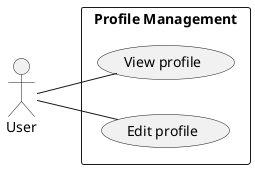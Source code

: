 @startuml profile-management
left to right direction
actor User

rectangle "Profile Management" {       
    User -- (View profile)
    User -- (Edit profile)    
}
@enduml